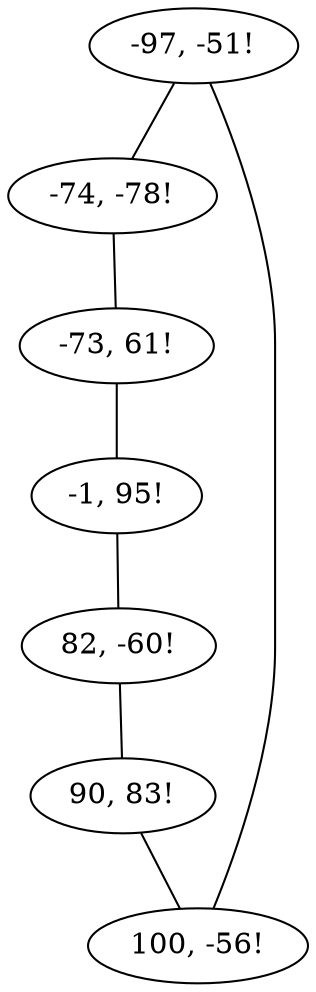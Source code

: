 graph G {
    0 [label="-97, -51!"];
    1 [label="-74, -78!"];
    2 [label="-73, 61!"];
    3 [label="-1, 95!"];
    4 [label="82, -60!"];
    5 [label="90, 83!"];
    6 [label="100, -56!"];
    0 -- 1;
    1 -- 2;
    2 -- 3;
    3 -- 4;
    4 -- 5;
    5 -- 6;
    6 -- 0;
}
